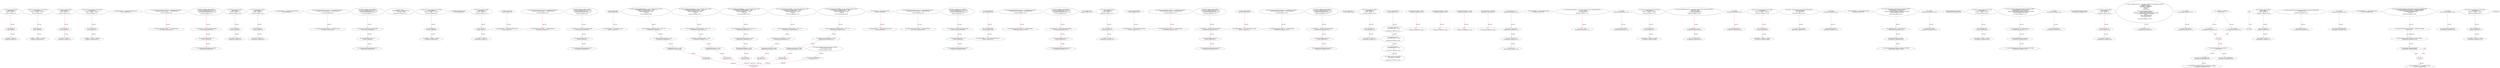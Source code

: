 digraph  {
13 [label="2_ function bug_intou39() public{\n    uint8 vundflw =0;\n    vundflw = vundflw -10;    \n}\n13-function_definition-3-6", method="bug_intou39()", type_label=function_definition];
17 [label="3_ uint8 vundflw =0;\n17-new_variable-4-4", method="bug_intou39()", type_label=new_variable];
23 [label="4_ vundflw = vundflw -10;\n23-expression_statement-5-5", method="bug_intou39()", type_label=expression_statement];
35 [label="7_ function bug_intou36(uint8 p_intou36) public{\n    uint8 vundflw1=0;\n    vundflw1 = vundflw1 + p_intou36;    \n}\n35-function_definition-8-11", method="bug_intou36(uint8 p_intou36)", type_label=function_definition];
43 [label="8_ uint8 vundflw1=0;\n43-new_variable-9-9", method="bug_intou36(uint8 p_intou36)", type_label=new_variable];
49 [label="9_ vundflw1 = vundflw1 + p_intou36;\n49-expression_statement-10-10", method="bug_intou36(uint8 p_intou36)", type_label=expression_statement];
61 [label="12_ function bug_intou35() public{\n    uint8 vundflw =0;\n    vundflw = vundflw -10;    \n}\n61-function_definition-13-16", method="bug_intou35()", type_label=function_definition];
65 [label="13_ uint8 vundflw =0;\n65-new_variable-14-14", method="bug_intou35()", type_label=new_variable];
71 [label="14_ vundflw = vundflw -10;\n71-expression_statement-15-15", method="bug_intou35()", type_label=expression_statement];
79 [label="17_ function bug_intou40(uint8 p_intou40) public{\n    uint8 vundflw1=0;\n    vundflw1 = vundflw1 + p_intou40;    \n}\n79-function_definition-18-21", method="bug_intou40(uint8 p_intou40)", type_label=function_definition];
87 [label="18_ uint8 vundflw1=0;\n87-new_variable-19-19", method="bug_intou40(uint8 p_intou40)", type_label=new_variable];
93 [label="19_ vundflw1 = vundflw1 + p_intou40;\n93-expression_statement-20-20", method="bug_intou40(uint8 p_intou40)", type_label=expression_statement];
105 [label="22_ mapping(address => uint) public lockTime_intou33;\n105-new_variable-23-23", method="", type_label=new_variable];
112 [label="23_ function increaseLockTime_intou33(uint _secondsToIncrease) public {\n        lockTime_intou33[msg.sender] += _secondsToIncrease;   \n    }\n112-function_definition-24-26", method="increaseLockTime_intou33(uint _secondsToIncrease)", type_label=function_definition];
120 [label="24_ lockTime_intou33[msg.sender] += _secondsToIncrease;\n120-expression_statement-25-25", method="increaseLockTime_intou33(uint _secondsToIncrease)", type_label=expression_statement];
128 [label="26_ function withdraw_intou33() public {\n        require(now > lockTime_intou33[msg.sender]);    \n        uint transferValue_intou33 = 10;           \n        msg.sender.transfer(transferValue_intou33);\n    }\n128-function_definition-27-31", method="withdraw_intou33()", type_label=function_definition];
132 [label="27_ require(now > lockTime_intou33[msg.sender]);\n132-expression_statement-28-28", method="withdraw_intou33()", type_label=expression_statement];
143 [label="28_ uint transferValue_intou33 = 10;\n143-new_variable-29-29", method="withdraw_intou33()", type_label=new_variable];
149 [label="29_ msg.sender.transfer(transferValue_intou33);\n149-expression_statement-30-30", method="withdraw_intou33()", type_label=expression_statement];
164 [label="32_ function bug_intou27() public{\n    uint8 vundflw =0;\n    vundflw = vundflw -10;    \n}\n164-function_definition-33-36", method="bug_intou27()", type_label=function_definition];
168 [label="33_ uint8 vundflw =0;\n168-new_variable-34-34", method="bug_intou27()", type_label=new_variable];
174 [label="34_ vundflw = vundflw -10;\n174-expression_statement-35-35", method="bug_intou27()", type_label=expression_statement];
190 [label="37_ function bug_intou31() public{\n    uint8 vundflw =0;\n    vundflw = vundflw -10;    \n}\n190-function_definition-38-41", method="bug_intou31()", type_label=function_definition];
194 [label="38_ uint8 vundflw =0;\n194-new_variable-39-39", method="bug_intou31()", type_label=new_variable];
200 [label="39_ vundflw = vundflw -10;\n200-expression_statement-40-40", method="bug_intou31()", type_label=expression_statement];
216 [label="42_ mapping(address => uint) public lockTime_intou13;\n216-new_variable-43-43", method="", type_label=new_variable];
223 [label="43_ function increaseLockTime_intou13(uint _secondsToIncrease) public {\n        lockTime_intou13[msg.sender] += _secondsToIncrease;   \n    }\n223-function_definition-44-46", method="increaseLockTime_intou13(uint _secondsToIncrease)", type_label=function_definition];
231 [label="44_ lockTime_intou13[msg.sender] += _secondsToIncrease;\n231-expression_statement-45-45", method="increaseLockTime_intou13(uint _secondsToIncrease)", type_label=expression_statement];
239 [label="46_ function withdraw_intou13() public {\n        require(now > lockTime_intou13[msg.sender]);    \n        uint transferValue_intou13 = 10;           \n        msg.sender.transfer(transferValue_intou13);\n    }\n239-function_definition-47-51", method="withdraw_intou13()", type_label=function_definition];
243 [label="47_ require(now > lockTime_intou13[msg.sender]);\n243-expression_statement-48-48", method="withdraw_intou13()", type_label=expression_statement];
254 [label="48_ uint transferValue_intou13 = 10;\n254-new_variable-49-49", method="withdraw_intou13()", type_label=new_variable];
260 [label="49_ msg.sender.transfer(transferValue_intou13);\n260-expression_statement-50-50", method="withdraw_intou13()", type_label=expression_statement];
288 [label="60_ struct Guess {\n        mapping (address => PaidStatus) players;\n        uint guesses_number;\n    }\n288-expression_statement-61-64", method="Guess()", type_label=expression_statement];
301 [label="64_ function bug_intou12(uint8 p_intou12) public{\n    uint8 vundflw1=0;\n    vundflw1 = vundflw1 + p_intou12;    \n}\n301-function_definition-65-68", method="bug_intou12(uint8 p_intou12)", type_label=function_definition];
309 [label="65_ uint8 vundflw1=0;\n309-new_variable-66-66", method="bug_intou12(uint8 p_intou12)", type_label=new_variable];
315 [label="66_ vundflw1 = vundflw1 + p_intou12;\n315-expression_statement-67-67", method="bug_intou12(uint8 p_intou12)", type_label=expression_statement];
321 [label="68_ address payable public owner;\n321-new_variable-69-69", method="", type_label=new_variable];
326 [label="69_ function bug_intou11() public{\n    uint8 vundflw =0;\n    vundflw = vundflw -10;    \n}\n326-function_definition-70-73", method="bug_intou11()", type_label=function_definition];
330 [label="70_ uint8 vundflw =0;\n330-new_variable-71-71", method="bug_intou11()", type_label=new_variable];
336 [label="71_ vundflw = vundflw -10;\n336-expression_statement-72-72", method="bug_intou11()", type_label=expression_statement];
342 [label="73_ address public oracle;\n342-new_variable-74-74", method="", type_label=new_variable];
347 [label="74_ mapping(address => uint) public lockTime_intou1;\n347-new_variable-75-75", method="", type_label=new_variable];
354 [label="75_ function increaseLockTime_intou1(uint _secondsToIncrease) public {\n        lockTime_intou1[msg.sender] += _secondsToIncrease;   \n    }\n354-function_definition-76-78", method="increaseLockTime_intou1(uint _secondsToIncrease)", type_label=function_definition];
362 [label="76_ lockTime_intou1[msg.sender] += _secondsToIncrease;\n362-expression_statement-77-77", method="increaseLockTime_intou1(uint _secondsToIncrease)", type_label=expression_statement];
370 [label="78_ function withdraw_ovrflow1() public {\n        require(now > lockTime_intou1[msg.sender]);    \n        uint transferValue_intou1 = 10;           \n        msg.sender.transfer(transferValue_intou1);\n    }\n370-function_definition-79-83", method="withdraw_ovrflow1()", type_label=function_definition];
374 [label="79_ require(now > lockTime_intou1[msg.sender]);\n374-expression_statement-80-80", method="withdraw_ovrflow1()", type_label=expression_statement];
385 [label="80_ uint transferValue_intou1 = 10;\n385-new_variable-81-81", method="withdraw_ovrflow1()", type_label=new_variable];
391 [label="81_ msg.sender.transfer(transferValue_intou1);\n391-expression_statement-82-82", method="withdraw_ovrflow1()", type_label=expression_statement];
400 [label="83_ State public state;\n400-new_variable-84-84", method="", type_label=new_variable];
406 [label="84_ mapping(address => uint) balances_intou2;\n406-new_variable-85-85", method="", type_label=new_variable];
412 [label="85_ function transfer_undrflow2(address _to, uint _value) public returns (bool) {\n    require(balances_intou2[msg.sender] - _value >= 0);   \n    balances_intou2[msg.sender] -= _value;   \n    balances_intou2[_to] += _value;   \n    return true;\n  }\n412-function_definition-86-91", method="transfer_undrflow2(address _to,uint _value)", type_label=function_definition];
428 [label="86_ require(balances_intou2[msg.sender] - _value >= 0);\n428-expression_statement-87-87", method="transfer_undrflow2(address _to,uint _value)", type_label=expression_statement];
441 [label="87_ balances_intou2[msg.sender] -= _value;\n441-expression_statement-88-88", method="transfer_undrflow2(address _to,uint _value)", type_label=expression_statement];
449 [label="88_ balances_intou2[_to] += _value;\n449-expression_statement-89-89", method="transfer_undrflow2(address _to,uint _value)", type_label=expression_statement];
455 [label="89_ return true;\n455-return-90-90", method="transfer_undrflow2(address _to,uint _value)", type_label=return];
458 [label="91_ mapping (uint => Guess) public guesses;\n458-new_variable-92-92", method="", type_label=new_variable];
466 [label="92_ mapping(address => uint) public lockTime_intou17;\n466-new_variable-93-93", method="", type_label=new_variable];
473 [label="93_ function increaseLockTime_intou17(uint _secondsToIncrease) public {\n        lockTime_intou17[msg.sender] += _secondsToIncrease;   \n    }\n473-function_definition-94-96", method="increaseLockTime_intou17(uint _secondsToIncrease)", type_label=function_definition];
481 [label="94_ lockTime_intou17[msg.sender] += _secondsToIncrease;\n481-expression_statement-95-95", method="increaseLockTime_intou17(uint _secondsToIncrease)", type_label=expression_statement];
489 [label="96_ function withdraw_intou17() public {\n        require(now > lockTime_intou17[msg.sender]);    \n        uint transferValue_intou17 = 10;           \n        msg.sender.transfer(transferValue_intou17);\n    }\n489-function_definition-97-101", method="withdraw_intou17()", type_label=function_definition];
493 [label="97_ require(now > lockTime_intou17[msg.sender]);\n493-expression_statement-98-98", method="withdraw_intou17()", type_label=expression_statement];
504 [label="98_ uint transferValue_intou17 = 10;\n504-new_variable-99-99", method="withdraw_intou17()", type_label=new_variable];
510 [label="99_ msg.sender.transfer(transferValue_intou17);\n510-expression_statement-100-100", method="withdraw_intou17()", type_label=expression_statement];
519 [label="101_ uint256 public bet;\n519-new_variable-102-102", method="", type_label=new_variable];
524 [label="102_ uint256 splitJackpot;\n524-new_variable-103-103", method="", type_label=new_variable];
528 [label="103_ mapping(address => uint) public lockTime_intou37;\n528-new_variable-104-104", method="", type_label=new_variable];
535 [label="104_ function increaseLockTime_intou37(uint _secondsToIncrease) public {\n        lockTime_intou37[msg.sender] += _secondsToIncrease;   \n    }\n535-function_definition-105-107", method="increaseLockTime_intou37(uint _secondsToIncrease)", type_label=function_definition];
543 [label="105_ lockTime_intou37[msg.sender] += _secondsToIncrease;\n543-expression_statement-106-106", method="increaseLockTime_intou37(uint _secondsToIncrease)", type_label=expression_statement];
551 [label="107_ function withdraw_intou37() public {\n        require(now > lockTime_intou37[msg.sender]);    \n        uint transferValue_intou37 = 10;           \n        msg.sender.transfer(transferValue_intou37);\n    }\n551-function_definition-108-112", method="withdraw_intou37()", type_label=function_definition];
555 [label="108_ require(now > lockTime_intou37[msg.sender]);\n555-expression_statement-109-109", method="withdraw_intou37()", type_label=expression_statement];
566 [label="109_ uint transferValue_intou37 = 10;\n566-new_variable-110-110", method="withdraw_intou37()", type_label=new_variable];
572 [label="110_ msg.sender.transfer(transferValue_intou37);\n572-expression_statement-111-111", method="withdraw_intou37()", type_label=expression_statement];
581 [label="112_ uint public result;\n581-new_variable-113-113", method="", type_label=new_variable];
586 [label="113_ function bug_intou3() public{\n    uint8 vundflw =0;\n    vundflw = vundflw -10;    \n}\n586-function_definition-114-117", method="bug_intou3()", type_label=function_definition];
590 [label="114_ uint8 vundflw =0;\n590-new_variable-115-115", method="bug_intou3()", type_label=new_variable];
596 [label="115_ vundflw = vundflw -10;\n596-expression_statement-116-116", method="bug_intou3()", type_label=expression_statement];
602 [label="117_ uint256 public initialPrice;\n602-new_variable-118-118", method="", type_label=new_variable];
607 [label="118_ mapping(address => uint) public lockTime_intou9;\n607-new_variable-119-119", method="", type_label=new_variable];
614 [label="119_ function increaseLockTime_intou9(uint _secondsToIncrease) public {\n        lockTime_intou9[msg.sender] += _secondsToIncrease;   \n    }\n614-function_definition-120-122", method="increaseLockTime_intou9(uint _secondsToIncrease)", type_label=function_definition];
622 [label="120_ lockTime_intou9[msg.sender] += _secondsToIncrease;\n622-expression_statement-121-121", method="increaseLockTime_intou9(uint _secondsToIncrease)", type_label=expression_statement];
630 [label="122_ function withdraw_intou9() public {\n        require(now > lockTime_intou9[msg.sender]);    \n        uint transferValue_intou9 = 10;           \n        msg.sender.transfer(transferValue_intou9);\n    }\n630-function_definition-123-127", method="withdraw_intou9()", type_label=function_definition];
634 [label="123_ require(now > lockTime_intou9[msg.sender]);\n634-expression_statement-124-124", method="withdraw_intou9()", type_label=expression_statement];
645 [label="124_ uint transferValue_intou9 = 10;\n645-new_variable-125-125", method="withdraw_intou9()", type_label=new_variable];
651 [label="125_ msg.sender.transfer(transferValue_intou9);\n651-expression_statement-126-126", method="withdraw_intou9()", type_label=expression_statement];
660 [label="127_ uint256 public finalPrice;\n660-new_variable-128-128", method="", type_label=new_variable];
665 [label="128_ mapping(address => uint) public lockTime_intou25;\n665-new_variable-129-129", method="", type_label=new_variable];
672 [label="129_ function increaseLockTime_intou25(uint _secondsToIncrease) public {\n        lockTime_intou25[msg.sender] += _secondsToIncrease;   \n    }\n672-function_definition-130-132", method="increaseLockTime_intou25(uint _secondsToIncrease)", type_label=function_definition];
680 [label="130_ lockTime_intou25[msg.sender] += _secondsToIncrease;\n680-expression_statement-131-131", method="increaseLockTime_intou25(uint _secondsToIncrease)", type_label=expression_statement];
688 [label="132_ function withdraw_intou25() public {\n        require(now > lockTime_intou25[msg.sender]);    \n        uint transferValue_intou25 = 10;           \n        msg.sender.transfer(transferValue_intou25);\n    }\n688-function_definition-133-137", method="withdraw_intou25()", type_label=function_definition];
692 [label="133_ require(now > lockTime_intou25[msg.sender]);\n692-expression_statement-134-134", method="withdraw_intou25()", type_label=expression_statement];
703 [label="134_ uint transferValue_intou25 = 10;\n703-new_variable-135-135", method="withdraw_intou25()", type_label=new_variable];
709 [label="135_ msg.sender.transfer(transferValue_intou25);\n709-expression_statement-136-136", method="withdraw_intou25()", type_label=expression_statement];
718 [label="137_ uint constant UP = 1;\n718-new_variable-138-138", method="", type_label=new_variable];
723 [label="138_ function bug_intou19() public{\n    uint8 vundflw =0;\n    vundflw = vundflw -10;    \n}\n723-function_definition-139-142", method="bug_intou19()", type_label=function_definition];
727 [label="139_ uint8 vundflw =0;\n727-new_variable-140-140", method="bug_intou19()", type_label=new_variable];
733 [label="140_ vundflw = vundflw -10;\n733-expression_statement-141-141", method="bug_intou19()", type_label=expression_statement];
739 [label="142_ uint constant DOWN = 0;\n739-new_variable-143-143", method="", type_label=new_variable];
744 [label="143_ modifier byPlayer(){\n        require(msg.sender != oracle);\n        _;\n    }\n744-expression_statement-144-147", method="", type_label=expression_statement];
747 [label="144_ require(msg.sender != oracle);\n747-expression_statement-145-145", method="", type_label=expression_statement];
756 [label="145_ _;\n756-expression_statement-146-146", method="", type_label=expression_statement];
758 [label="147_ modifier byOwner(){\n        require(msg.sender == owner);\n        _;\n    }\n758-expression_statement-148-151", method="", type_label=expression_statement];
761 [label="148_ require(msg.sender == owner);\n761-expression_statement-149-149", method="", type_label=expression_statement];
770 [label="149_ _;\n770-expression_statement-150-150", method="", type_label=expression_statement];
772 [label="151_ modifier byOracle(){\n        require(msg.sender == oracle);\n        _;\n    }\n772-expression_statement-152-155", method="", type_label=expression_statement];
775 [label="152_ require(msg.sender == oracle);\n775-expression_statement-153-153", method="", type_label=expression_statement];
784 [label="153_ _;\n784-expression_statement-154-154", method="", type_label=expression_statement];
786 [label="155_ modifier inState(State expected) {\n        require(state == expected);\n        _;\n    }\n786-expression_statement-156-159", method="", type_label=expression_statement];
794 [label="156_ require(state == expected);\n794-expression_statement-157-157", method="", type_label=expression_statement];
801 [label="157_ _;\n801-expression_statement-158-158", method="", type_label=expression_statement];
809 [label="160_ require(_bet > 0);\n809-expression_statement-161-161", method="", type_label=expression_statement];
816 [label="161_ owner = msg.sender;\n816-expression_statement-162-162", method="", type_label=expression_statement];
822 [label="162_ state = State.SETUP;\n822-expression_statement-163-163", method="", type_label=expression_statement];
828 [label="163_ bet = _bet;\n828-expression_statement-164-164", method="", type_label=expression_statement];
836 [label="166_ mapping(address => uint) balances_intou26;\n836-new_variable-167-167", method="", type_label=new_variable];
842 [label="167_ function transfer_intou26(address _to, uint _value) public returns (bool) {\n    require(balances_intou26[msg.sender] - _value >= 0);   \n    balances_intou26[msg.sender] -= _value;   \n    balances_intou26[_to] += _value;   \n    return true;\n  }\n842-function_definition-168-173", method="transfer_intou26(address _to,uint _value)", type_label=function_definition];
858 [label="168_ require(balances_intou26[msg.sender] - _value >= 0);\n858-expression_statement-169-169", method="transfer_intou26(address _to,uint _value)", type_label=expression_statement];
871 [label="169_ balances_intou26[msg.sender] -= _value;\n871-expression_statement-170-170", method="transfer_intou26(address _to,uint _value)", type_label=expression_statement];
879 [label="170_ balances_intou26[_to] += _value;\n879-expression_statement-171-171", method="transfer_intou26(address _to,uint _value)", type_label=expression_statement];
885 [label="171_ return true;\n885-return-172-172", method="transfer_intou26(address _to,uint _value)", type_label=return];
888 [label="173_ function setOracle(address _oracle) public payable byOwner inState(State.SETUP) {\n        oracle = _oracle;\n        emit OracleSet(oracle);\n    }\n888-function_definition-174-177", method="setOracle(address _oracle)", type_label=function_definition];
896 [label="173_ byOwner\n896-expression_statement-174-174", method="setOracle(address _oracle)", type_label=expression_statement];
898 [label="173_ inState(State.SETUP)\n898-expression_statement-174-174", method="setOracle(address _oracle)", type_label=expression_statement];
905 [label="174_ oracle = _oracle;\n905-expression_statement-175-175", method="setOracle(address _oracle)", type_label=expression_statement];
913 [label="177_ function bug_intou20(uint8 p_intou20) public{\n    uint8 vundflw1=0;\n    vundflw1 = vundflw1 + p_intou20;    \n}\n913-function_definition-178-181", method="bug_intou20(uint8 p_intou20)", type_label=function_definition];
921 [label="178_ uint8 vundflw1=0;\n921-new_variable-179-179", method="bug_intou20(uint8 p_intou20)", type_label=new_variable];
927 [label="179_ vundflw1 = vundflw1 + p_intou20;\n927-expression_statement-180-180", method="bug_intou20(uint8 p_intou20)", type_label=expression_statement];
933 [label="181_ function setInitialPrice(uint256 _value) public payable byOracle inState(State.SETUP) {\n        initialPrice = _value;\n        state = State.OPEN;\n        emit GameOpened(initialPrice);\n    }\n933-function_definition-182-186", method="setInitialPrice(uint256 _value)", type_label=function_definition];
941 [label="181_ byOracle\n941-expression_statement-182-182", method="setInitialPrice(uint256 _value)", type_label=expression_statement];
943 [label="181_ inState(State.SETUP)\n943-expression_statement-182-182", method="setInitialPrice(uint256 _value)", type_label=expression_statement];
950 [label="182_ initialPrice = _value;\n950-expression_statement-183-183", method="setInitialPrice(uint256 _value)", type_label=expression_statement];
954 [label="183_ state = State.OPEN;\n954-expression_statement-184-184", method="setInitialPrice(uint256 _value)", type_label=expression_statement];
964 [label="186_ function bug_intou32(uint8 p_intou32) public{\n    uint8 vundflw1=0;\n    vundflw1 = vundflw1 + p_intou32;    \n}\n964-function_definition-187-190", method="bug_intou32(uint8 p_intou32)", type_label=function_definition];
972 [label="187_ uint8 vundflw1=0;\n972-new_variable-188-188", method="bug_intou32(uint8 p_intou32)", type_label=new_variable];
978 [label="188_ vundflw1 = vundflw1 + p_intou32;\n978-expression_statement-189-189", method="bug_intou32(uint8 p_intou32)", type_label=expression_statement];
984 [label="190_ function closeGame() public byOwner inState(State.OPEN){\n        state = State.CLOSED;\n        emit GameClosed();\n    }\n984-function_definition-191-194", method="closeGame()", type_label=function_definition];
987 [label="190_ byOwner\n987-expression_statement-191-191", method="closeGame()", type_label=expression_statement];
989 [label="190_ inState(State.OPEN)\n989-expression_statement-191-191", method="closeGame()", type_label=expression_statement];
996 [label="191_ state = State.CLOSED;\n996-expression_statement-192-192", method="closeGame()", type_label=expression_statement];
1004 [label="194_ mapping(address => uint) balances_intou38;\n1004-new_variable-195-195", method="", type_label=new_variable];
1010 [label="195_ function transfer_intou38(address _to, uint _value) public returns (bool) {\n    require(balances_intou38[msg.sender] - _value >= 0);   \n    balances_intou38[msg.sender] -= _value;   \n    balances_intou38[_to] += _value;   \n    return true;\n  }\n1010-function_definition-196-201", method="transfer_intou38(address _to,uint _value)", type_label=function_definition];
1026 [label="196_ require(balances_intou38[msg.sender] - _value >= 0);\n1026-expression_statement-197-197", method="transfer_intou38(address _to,uint _value)", type_label=expression_statement];
1039 [label="197_ balances_intou38[msg.sender] -= _value;\n1039-expression_statement-198-198", method="transfer_intou38(address _to,uint _value)", type_label=expression_statement];
1047 [label="198_ balances_intou38[_to] += _value;\n1047-expression_statement-199-199", method="transfer_intou38(address _to,uint _value)", type_label=expression_statement];
1053 [label="199_ return true;\n1053-return-200-200", method="transfer_intou38(address _to,uint _value)", type_label=return];
1056 [label="201_ function betUp() public payable byPlayer inState(State.OPEN){\n        require(msg.value == (bet*0.001 ether));\n        guesses[UP].guesses_number++;\n        guesses[UP].players[msg.sender] = PaidStatus.NOT_PAID;\n        emit PlayerBet(msg.sender, UP);\n    }\n1056-function_definition-202-207", method="betUp()", type_label=function_definition];
1060 [label="201_ byPlayer\n1060-expression_statement-202-202", method="betUp()", type_label=expression_statement];
1062 [label="201_ inState(State.OPEN)\n1062-expression_statement-202-202", method="betUp()", type_label=expression_statement];
1069 [label="202_ require(msg.value == (bet*0.001 ether));\n1069-expression_statement-203-203", method="betUp()", type_label=expression_statement];
1082 [label="203_ guesses[UP].guesses_number++;\n1082-expression_statement-204-204", method="betUp()", type_label=expression_statement];
1083 [label="203_ guesses[UP].guesses_number++\n1083-expression_statement-204-204", method="betUp()", type_label=expression_statement];
1089 [label="204_ guesses[UP].players[msg.sender] = PaidStatus.NOT_PAID;\n1089-expression_statement-205-205", method="betUp()", type_label=expression_statement];
1111 [label="207_ function bug_intou4(uint8 p_intou4) public{\n    uint8 vundflw1=0;\n    vundflw1 = vundflw1 + p_intou4;    \n}\n1111-function_definition-208-211", method="bug_intou4(uint8 p_intou4)", type_label=function_definition];
1119 [label="208_ uint8 vundflw1=0;\n1119-new_variable-209-209", method="bug_intou4(uint8 p_intou4)", type_label=new_variable];
1125 [label="209_ vundflw1 = vundflw1 + p_intou4;\n1125-expression_statement-210-210", method="bug_intou4(uint8 p_intou4)", type_label=expression_statement];
1131 [label="211_ function betDown() public payable byPlayer inState(State.OPEN){\n        require(msg.value == (bet*0.001 ether));\n        guesses[DOWN].guesses_number++;\n        guesses[DOWN].players[msg.sender] = PaidStatus.NOT_PAID;\n        emit PlayerBet(msg.sender, DOWN);\n    }\n1131-function_definition-212-217", method="betDown()", type_label=function_definition];
1135 [label="211_ byPlayer\n1135-expression_statement-212-212", method="betDown()", type_label=expression_statement];
1137 [label="211_ inState(State.OPEN)\n1137-expression_statement-212-212", method="betDown()", type_label=expression_statement];
1144 [label="212_ require(msg.value == (bet*0.001 ether));\n1144-expression_statement-213-213", method="betDown()", type_label=expression_statement];
1157 [label="213_ guesses[DOWN].guesses_number++;\n1157-expression_statement-214-214", method="betDown()", type_label=expression_statement];
1158 [label="213_ guesses[DOWN].guesses_number++\n1158-expression_statement-214-214", method="betDown()", type_label=expression_statement];
1164 [label="214_ guesses[DOWN].players[msg.sender] = PaidStatus.NOT_PAID;\n1164-expression_statement-215-215", method="betDown()", type_label=expression_statement];
1186 [label="217_ function bug_intou7() public{\n    uint8 vundflw =0;\n    vundflw = vundflw -10;    \n}\n1186-function_definition-218-221", method="bug_intou7()", type_label=function_definition];
1190 [label="218_ uint8 vundflw =0;\n1190-new_variable-219-219", method="bug_intou7()", type_label=new_variable];
1196 [label="219_ vundflw = vundflw -10;\n1196-expression_statement-220-220", method="bug_intou7()", type_label=expression_statement];
1202 [label="221_ function setFinalPrice(uint256 _value) public payable byOracle inState(State.CLOSED) {\n        finalPrice = _value;\n        emit FinalPriceSet(finalPrice);\n        if(finalPrice > initialPrice){\n            result = UP;\n        }else{\n            result = DOWN;\n        }\n        if(guesses[result].guesses_number > 0){\n            state = State.PLAYERS_WIN;\n            splitJackpot = getBalance()/guesses[result].guesses_number;\n            emit PlayersWin(result, splitJackpot);\n        }else{\n            state = State.OWNER_WIN;\n            emit OwnerWins(owner);\n        }\n    }\n1202-function_definition-222-238", method="setFinalPrice(uint256 _value)", type_label=function_definition];
1210 [label="221_ byOracle\n1210-expression_statement-222-222", method="setFinalPrice(uint256 _value)", type_label=expression_statement];
1212 [label="221_ inState(State.CLOSED)\n1212-expression_statement-222-222", method="setFinalPrice(uint256 _value)", type_label=expression_statement];
1219 [label="222_ finalPrice = _value;\n1219-expression_statement-223-223", method="setFinalPrice(uint256 _value)", type_label=expression_statement];
1227 [label="224_ if_finalPrice > initialPrice\n1227-if-225-229", method="setFinalPrice(uint256 _value)", type_label=if];
2730 [label="224_ end_if", method="setFinalPrice(uint256 _value)", type_label=end_if];
1232 [label="225_ result = UP;\n1232-expression_statement-226-226", method="setFinalPrice(uint256 _value)", type_label=expression_statement];
1237 [label="227_ result = DOWN;\n1237-expression_statement-228-228", method="setFinalPrice(uint256 _value)", type_label=expression_statement];
1241 [label="229_ if_guesses[result].guesses_number > 0\n1241-if-230-237", method="setFinalPrice(uint256 _value)", type_label=if];
2744 [label="229_ end_if", method="setFinalPrice(uint256 _value)", type_label=end_if];
1250 [label="230_ state = State.PLAYERS_WIN;\n1250-expression_statement-231-231", method="setFinalPrice(uint256 _value)", type_label=expression_statement];
1256 [label="231_ splitJackpot = getBalance()/guesses[result].guesses_number;\n1256-expression_statement-232-232", method="setFinalPrice(uint256 _value)", type_label=expression_statement];
1274 [label="234_ state = State.OWNER_WIN;\n1274-expression_statement-235-235", method="setFinalPrice(uint256 _value)", type_label=expression_statement];
1284 [label="238_ function bug_intou23() public{\n    uint8 vundflw =0;\n    vundflw = vundflw -10;    \n}\n1284-function_definition-239-242", method="bug_intou23()", type_label=function_definition];
1288 [label="239_ uint8 vundflw =0;\n1288-new_variable-240-240", method="bug_intou23()", type_label=new_variable];
1294 [label="240_ vundflw = vundflw -10;\n1294-expression_statement-241-241", method="bug_intou23()", type_label=expression_statement];
1300 [label="242_ function collectOwnerWinnings() public byOwner inState(State.OWNER_WIN){\n        selfdestruct(owner);\n    }\n1300-function_definition-243-245", method="collectOwnerWinnings()", type_label=function_definition];
1303 [label="242_ byOwner\n1303-expression_statement-243-243", method="collectOwnerWinnings()", type_label=expression_statement];
1305 [label="242_ inState(State.OWNER_WIN)\n1305-expression_statement-243-243", method="collectOwnerWinnings()", type_label=expression_statement];
1312 [label="243_ selfdestruct(owner);\n1312-expression_statement-244-244", method="collectOwnerWinnings()", type_label=expression_statement];
1317 [label="245_ mapping(address => uint) balances_intou14;\n1317-new_variable-246-246", method="", type_label=new_variable];
1323 [label="246_ function transfer_intou14(address _to, uint _value) public returns (bool) {\n    require(balances_intou14[msg.sender] - _value >= 0);   \n    balances_intou14[msg.sender] -= _value;   \n    balances_intou14[_to] += _value;   \n    return true;\n  }\n1323-function_definition-247-252", method="transfer_intou14(address _to,uint _value)", type_label=function_definition];
1339 [label="247_ require(balances_intou14[msg.sender] - _value >= 0);\n1339-expression_statement-248-248", method="transfer_intou14(address _to,uint _value)", type_label=expression_statement];
1352 [label="248_ balances_intou14[msg.sender] -= _value;\n1352-expression_statement-249-249", method="transfer_intou14(address _to,uint _value)", type_label=expression_statement];
1360 [label="249_ balances_intou14[_to] += _value;\n1360-expression_statement-250-250", method="transfer_intou14(address _to,uint _value)", type_label=expression_statement];
1366 [label="250_ return true;\n1366-return-251-251", method="transfer_intou14(address _to,uint _value)", type_label=return];
1369 [label="252_ function collectPlayerWinnings() public byPlayer inState(State.PLAYERS_WIN){\n        if(guesses[result].players[msg.sender] == PaidStatus.NOT_PAID){\n            guesses[result].players[msg.sender] = PaidStatus.PAID;\n            msg.sender.transfer(splitJackpot);\n        } else revert();\n    }\n1369-function_definition-253-258", method="collectPlayerWinnings()", type_label=function_definition];
1372 [label="252_ byPlayer\n1372-expression_statement-253-253", method="collectPlayerWinnings()", type_label=expression_statement];
1374 [label="252_ inState(State.PLAYERS_WIN)\n1374-expression_statement-253-253", method="collectPlayerWinnings()", type_label=expression_statement];
1381 [label="253_ if_guesses[result].players[msg.sender] == PaidStatus.NOT_PAID\n1381-if-254-257", method="collectPlayerWinnings()", type_label=if];
2884 [label="253_ end_if", method="collectPlayerWinnings()", type_label=end_if];
1396 [label="254_ guesses[result].players[msg.sender] = PaidStatus.PAID;\n1396-expression_statement-255-255", method="collectPlayerWinnings()", type_label=expression_statement];
1410 [label="255_ msg.sender.transfer(splitJackpot);\n1410-expression_statement-256-256", method="collectPlayerWinnings()", type_label=expression_statement];
1421 [label="258_ mapping(address => uint) balances_intou30;\n1421-new_variable-259-259", method="", type_label=new_variable];
1427 [label="259_ function transfer_intou30(address _to, uint _value) public returns (bool) {\n    require(balances_intou30[msg.sender] - _value >= 0);   \n    balances_intou30[msg.sender] -= _value;   \n    balances_intou30[_to] += _value;   \n    return true;\n  }\n1427-function_definition-260-265", method="transfer_intou30(address _to,uint _value)", type_label=function_definition];
1443 [label="260_ require(balances_intou30[msg.sender] - _value >= 0);\n1443-expression_statement-261-261", method="transfer_intou30(address _to,uint _value)", type_label=expression_statement];
1456 [label="261_ balances_intou30[msg.sender] -= _value;\n1456-expression_statement-262-262", method="transfer_intou30(address _to,uint _value)", type_label=expression_statement];
1464 [label="262_ balances_intou30[_to] += _value;\n1464-expression_statement-263-263", method="transfer_intou30(address _to,uint _value)", type_label=expression_statement];
1470 [label="263_ return true;\n1470-return-264-264", method="transfer_intou30(address _to,uint _value)", type_label=return];
1473 [label="265_ function getBalance() private view returns (uint256){\n        return address(this).balance;\n    }\n1473-function_definition-266-268", method="getBalance()", type_label=function_definition];
1482 [label="266_ return address(this).balance;\n1482-return-267-267", method="getBalance()", type_label=return];
1488 [label="268_ function bug_intou8(uint8 p_intou8) public{\n    uint8 vundflw1=0;\n    vundflw1 = vundflw1 + p_intou8;    \n}\n1488-function_definition-269-272", method="bug_intou8(uint8 p_intou8)", type_label=function_definition];
1496 [label="269_ uint8 vundflw1=0;\n1496-new_variable-270-270", method="bug_intou8(uint8 p_intou8)", type_label=new_variable];
1502 [label="270_ vundflw1 = vundflw1 + p_intou8;\n1502-expression_statement-271-271", method="bug_intou8(uint8 p_intou8)", type_label=expression_statement];
1 [label="0_ start_node", method="", type_label=start];
2 [label="0_ exit_node", method="", type_label=exit];
1280;
1420;
13 -> 17  [color=red, controlflow_type=next_line, edge_type=CFG_edge, key=0, label=next_line];
17 -> 23  [color=red, controlflow_type=next_line, edge_type=CFG_edge, key=0, label=next_line];
35 -> 43  [color=red, controlflow_type=next_line, edge_type=CFG_edge, key=0, label=next_line];
43 -> 49  [color=red, controlflow_type=next_line, edge_type=CFG_edge, key=0, label=next_line];
61 -> 65  [color=red, controlflow_type=next_line, edge_type=CFG_edge, key=0, label=next_line];
65 -> 71  [color=red, controlflow_type=next_line, edge_type=CFG_edge, key=0, label=next_line];
79 -> 87  [color=red, controlflow_type=next_line, edge_type=CFG_edge, key=0, label=next_line];
87 -> 93  [color=red, controlflow_type=next_line, edge_type=CFG_edge, key=0, label=next_line];
112 -> 120  [color=red, controlflow_type=next_line, edge_type=CFG_edge, key=0, label=next_line];
128 -> 132  [color=red, controlflow_type=next_line, edge_type=CFG_edge, key=0, label=next_line];
132 -> 143  [color=red, controlflow_type=next_line, edge_type=CFG_edge, key=0, label=next_line];
143 -> 149  [color=red, controlflow_type=next_line, edge_type=CFG_edge, key=0, label=next_line];
164 -> 168  [color=red, controlflow_type=next_line, edge_type=CFG_edge, key=0, label=next_line];
168 -> 174  [color=red, controlflow_type=next_line, edge_type=CFG_edge, key=0, label=next_line];
190 -> 194  [color=red, controlflow_type=next_line, edge_type=CFG_edge, key=0, label=next_line];
194 -> 200  [color=red, controlflow_type=next_line, edge_type=CFG_edge, key=0, label=next_line];
223 -> 231  [color=red, controlflow_type=next_line, edge_type=CFG_edge, key=0, label=next_line];
239 -> 243  [color=red, controlflow_type=next_line, edge_type=CFG_edge, key=0, label=next_line];
243 -> 254  [color=red, controlflow_type=next_line, edge_type=CFG_edge, key=0, label=next_line];
254 -> 260  [color=red, controlflow_type=next_line, edge_type=CFG_edge, key=0, label=next_line];
301 -> 309  [color=red, controlflow_type=next_line, edge_type=CFG_edge, key=0, label=next_line];
309 -> 315  [color=red, controlflow_type=next_line, edge_type=CFG_edge, key=0, label=next_line];
326 -> 330  [color=red, controlflow_type=next_line, edge_type=CFG_edge, key=0, label=next_line];
330 -> 336  [color=red, controlflow_type=next_line, edge_type=CFG_edge, key=0, label=next_line];
342 -> 347  [color=red, controlflow_type=next_line, edge_type=CFG_edge, key=0, label=next_line];
354 -> 362  [color=red, controlflow_type=next_line, edge_type=CFG_edge, key=0, label=next_line];
370 -> 374  [color=red, controlflow_type=next_line, edge_type=CFG_edge, key=0, label=next_line];
374 -> 385  [color=red, controlflow_type=next_line, edge_type=CFG_edge, key=0, label=next_line];
385 -> 391  [color=red, controlflow_type=next_line, edge_type=CFG_edge, key=0, label=next_line];
400 -> 406  [color=red, controlflow_type=next_line, edge_type=CFG_edge, key=0, label=next_line];
412 -> 428  [color=red, controlflow_type=next_line, edge_type=CFG_edge, key=0, label=next_line];
428 -> 441  [color=red, controlflow_type=next_line, edge_type=CFG_edge, key=0, label=next_line];
441 -> 449  [color=red, controlflow_type=next_line, edge_type=CFG_edge, key=0, label=next_line];
449 -> 455  [color=red, controlflow_type=next_line, edge_type=CFG_edge, key=0, label=next_line];
455 -> 2  [color=red, controlflow_type=return_exit, edge_type=CFG_edge, key=0, label=return_exit];
458 -> 466  [color=red, controlflow_type=next_line, edge_type=CFG_edge, key=0, label=next_line];
473 -> 481  [color=red, controlflow_type=next_line, edge_type=CFG_edge, key=0, label=next_line];
489 -> 493  [color=red, controlflow_type=next_line, edge_type=CFG_edge, key=0, label=next_line];
493 -> 504  [color=red, controlflow_type=next_line, edge_type=CFG_edge, key=0, label=next_line];
504 -> 510  [color=red, controlflow_type=next_line, edge_type=CFG_edge, key=0, label=next_line];
519 -> 524  [color=red, controlflow_type=next_line, edge_type=CFG_edge, key=0, label=next_line];
524 -> 528  [color=red, controlflow_type=next_line, edge_type=CFG_edge, key=0, label=next_line];
535 -> 543  [color=red, controlflow_type=next_line, edge_type=CFG_edge, key=0, label=next_line];
551 -> 555  [color=red, controlflow_type=next_line, edge_type=CFG_edge, key=0, label=next_line];
555 -> 566  [color=red, controlflow_type=next_line, edge_type=CFG_edge, key=0, label=next_line];
566 -> 572  [color=red, controlflow_type=next_line, edge_type=CFG_edge, key=0, label=next_line];
586 -> 590  [color=red, controlflow_type=next_line, edge_type=CFG_edge, key=0, label=next_line];
590 -> 596  [color=red, controlflow_type=next_line, edge_type=CFG_edge, key=0, label=next_line];
602 -> 607  [color=red, controlflow_type=next_line, edge_type=CFG_edge, key=0, label=next_line];
614 -> 622  [color=red, controlflow_type=next_line, edge_type=CFG_edge, key=0, label=next_line];
630 -> 634  [color=red, controlflow_type=next_line, edge_type=CFG_edge, key=0, label=next_line];
634 -> 645  [color=red, controlflow_type=next_line, edge_type=CFG_edge, key=0, label=next_line];
645 -> 651  [color=red, controlflow_type=next_line, edge_type=CFG_edge, key=0, label=next_line];
660 -> 665  [color=red, controlflow_type=next_line, edge_type=CFG_edge, key=0, label=next_line];
672 -> 680  [color=red, controlflow_type=next_line, edge_type=CFG_edge, key=0, label=next_line];
688 -> 692  [color=red, controlflow_type=next_line, edge_type=CFG_edge, key=0, label=next_line];
692 -> 703  [color=red, controlflow_type=next_line, edge_type=CFG_edge, key=0, label=next_line];
703 -> 709  [color=red, controlflow_type=next_line, edge_type=CFG_edge, key=0, label=next_line];
723 -> 727  [color=red, controlflow_type=next_line, edge_type=CFG_edge, key=0, label=next_line];
727 -> 733  [color=red, controlflow_type=next_line, edge_type=CFG_edge, key=0, label=next_line];
739 -> 744  [color=red, controlflow_type=next_line, edge_type=CFG_edge, key=0, label=next_line];
744 -> 758  [color=red, controlflow_type=next_line, edge_type=CFG_edge, key=0, label=next_line];
747 -> 756  [color=red, controlflow_type=next_line, edge_type=CFG_edge, key=0, label=next_line];
758 -> 772  [color=red, controlflow_type=next_line, edge_type=CFG_edge, key=0, label=next_line];
761 -> 770  [color=red, controlflow_type=next_line, edge_type=CFG_edge, key=0, label=next_line];
772 -> 786  [color=red, controlflow_type=next_line, edge_type=CFG_edge, key=0, label=next_line];
775 -> 784  [color=red, controlflow_type=next_line, edge_type=CFG_edge, key=0, label=next_line];
794 -> 801  [color=red, controlflow_type=next_line, edge_type=CFG_edge, key=0, label=next_line];
809 -> 816  [color=red, controlflow_type=next_line, edge_type=CFG_edge, key=0, label=next_line];
816 -> 822  [color=red, controlflow_type=next_line, edge_type=CFG_edge, key=0, label=next_line];
822 -> 828  [color=red, controlflow_type=next_line, edge_type=CFG_edge, key=0, label=next_line];
842 -> 858  [color=red, controlflow_type=next_line, edge_type=CFG_edge, key=0, label=next_line];
858 -> 871  [color=red, controlflow_type=next_line, edge_type=CFG_edge, key=0, label=next_line];
871 -> 879  [color=red, controlflow_type=next_line, edge_type=CFG_edge, key=0, label=next_line];
879 -> 885  [color=red, controlflow_type=next_line, edge_type=CFG_edge, key=0, label=next_line];
885 -> 2  [color=red, controlflow_type=return_exit, edge_type=CFG_edge, key=0, label=return_exit];
888 -> 905  [color=red, controlflow_type=next_line, edge_type=CFG_edge, key=0, label=next_line];
896 -> 898  [color=red, controlflow_type=next_line, edge_type=CFG_edge, key=0, label=next_line];
913 -> 921  [color=red, controlflow_type=next_line, edge_type=CFG_edge, key=0, label=next_line];
921 -> 927  [color=red, controlflow_type=next_line, edge_type=CFG_edge, key=0, label=next_line];
933 -> 950  [color=red, controlflow_type=next_line, edge_type=CFG_edge, key=0, label=next_line];
941 -> 943  [color=red, controlflow_type=next_line, edge_type=CFG_edge, key=0, label=next_line];
950 -> 954  [color=red, controlflow_type=next_line, edge_type=CFG_edge, key=0, label=next_line];
964 -> 972  [color=red, controlflow_type=next_line, edge_type=CFG_edge, key=0, label=next_line];
972 -> 978  [color=red, controlflow_type=next_line, edge_type=CFG_edge, key=0, label=next_line];
984 -> 996  [color=red, controlflow_type=next_line, edge_type=CFG_edge, key=0, label=next_line];
987 -> 989  [color=red, controlflow_type=next_line, edge_type=CFG_edge, key=0, label=next_line];
1010 -> 1026  [color=red, controlflow_type=next_line, edge_type=CFG_edge, key=0, label=next_line];
1026 -> 1039  [color=red, controlflow_type=next_line, edge_type=CFG_edge, key=0, label=next_line];
1039 -> 1047  [color=red, controlflow_type=next_line, edge_type=CFG_edge, key=0, label=next_line];
1047 -> 1053  [color=red, controlflow_type=next_line, edge_type=CFG_edge, key=0, label=next_line];
1053 -> 2  [color=red, controlflow_type=return_exit, edge_type=CFG_edge, key=0, label=return_exit];
1056 -> 1069  [color=red, controlflow_type=next_line, edge_type=CFG_edge, key=0, label=next_line];
1060 -> 1062  [color=red, controlflow_type=next_line, edge_type=CFG_edge, key=0, label=next_line];
1069 -> 1082  [color=red, controlflow_type=next_line, edge_type=CFG_edge, key=0, label=next_line];
1082 -> 1089  [color=red, controlflow_type=next_line, edge_type=CFG_edge, key=0, label=next_line];
1111 -> 1119  [color=red, controlflow_type=next_line, edge_type=CFG_edge, key=0, label=next_line];
1119 -> 1125  [color=red, controlflow_type=next_line, edge_type=CFG_edge, key=0, label=next_line];
1131 -> 1144  [color=red, controlflow_type=next_line, edge_type=CFG_edge, key=0, label=next_line];
1135 -> 1137  [color=red, controlflow_type=next_line, edge_type=CFG_edge, key=0, label=next_line];
1144 -> 1157  [color=red, controlflow_type=next_line, edge_type=CFG_edge, key=0, label=next_line];
1157 -> 1164  [color=red, controlflow_type=next_line, edge_type=CFG_edge, key=0, label=next_line];
1186 -> 1190  [color=red, controlflow_type=next_line, edge_type=CFG_edge, key=0, label=next_line];
1190 -> 1196  [color=red, controlflow_type=next_line, edge_type=CFG_edge, key=0, label=next_line];
1202 -> 1219  [color=red, controlflow_type=next_line, edge_type=CFG_edge, key=0, label=next_line];
1210 -> 1212  [color=red, controlflow_type=next_line, edge_type=CFG_edge, key=0, label=next_line];
1227 -> 1232  [color=red, controlflow_type=pos_next, edge_type=CFG_edge, key=0, label=pos_next];
1227 -> 1237  [color=red, controlflow_type=neg_next, edge_type=CFG_edge, key=0, label=neg_next];
2730 -> 1241  [color=red, controlflow_type=next_line, edge_type=CFG_edge, key=0, label=next_line];
1232 -> 2730  [color=red, controlflow_type=end_if, edge_type=CFG_edge, key=0, label=end_if];
1237 -> 2730  [color=red, controlflow_type=end_if, edge_type=CFG_edge, key=0, label=end_if];
1241 -> 1250  [color=red, controlflow_type=pos_next, edge_type=CFG_edge, key=0, label=pos_next];
1241 -> 1274  [color=red, controlflow_type=neg_next, edge_type=CFG_edge, key=0, label=neg_next];
1250 -> 1256  [color=red, controlflow_type=next_line, edge_type=CFG_edge, key=0, label=next_line];
1284 -> 1288  [color=red, controlflow_type=next_line, edge_type=CFG_edge, key=0, label=next_line];
1288 -> 1294  [color=red, controlflow_type=next_line, edge_type=CFG_edge, key=0, label=next_line];
1300 -> 1312  [color=red, controlflow_type=next_line, edge_type=CFG_edge, key=0, label=next_line];
1303 -> 1305  [color=red, controlflow_type=next_line, edge_type=CFG_edge, key=0, label=next_line];
1323 -> 1339  [color=red, controlflow_type=next_line, edge_type=CFG_edge, key=0, label=next_line];
1339 -> 1352  [color=red, controlflow_type=next_line, edge_type=CFG_edge, key=0, label=next_line];
1352 -> 1360  [color=red, controlflow_type=next_line, edge_type=CFG_edge, key=0, label=next_line];
1360 -> 1366  [color=red, controlflow_type=next_line, edge_type=CFG_edge, key=0, label=next_line];
1366 -> 2  [color=red, controlflow_type=return_exit, edge_type=CFG_edge, key=0, label=return_exit];
1369 -> 1381  [color=red, controlflow_type=next_line, edge_type=CFG_edge, key=0, label=next_line];
1372 -> 1374  [color=red, controlflow_type=next_line, edge_type=CFG_edge, key=0, label=next_line];
1381 -> 1396  [color=red, controlflow_type=pos_next, edge_type=CFG_edge, key=0, label=pos_next];
1381 -> 1396  [color=red, controlflow_type=neg_next, edge_type=CFG_edge, key=1, label=neg_next];
2884 -> 1421  [color=red, controlflow_type=next_line, edge_type=CFG_edge, key=0, label=next_line];
1396 -> 1410  [color=red, controlflow_type=next_line, edge_type=CFG_edge, key=0, label=next_line];
1410 -> 2884  [color=red, controlflow_type=end_if, edge_type=CFG_edge, key=0, label=end_if];
1427 -> 1443  [color=red, controlflow_type=next_line, edge_type=CFG_edge, key=0, label=next_line];
1443 -> 1456  [color=red, controlflow_type=next_line, edge_type=CFG_edge, key=0, label=next_line];
1456 -> 1464  [color=red, controlflow_type=next_line, edge_type=CFG_edge, key=0, label=next_line];
1464 -> 1470  [color=red, controlflow_type=next_line, edge_type=CFG_edge, key=0, label=next_line];
1470 -> 2  [color=red, controlflow_type=return_exit, edge_type=CFG_edge, key=0, label=return_exit];
1473 -> 1482  [color=red, controlflow_type=next_line, edge_type=CFG_edge, key=0, label=next_line];
1482 -> 2  [color=red, controlflow_type=return_exit, edge_type=CFG_edge, key=0, label=return_exit];
1488 -> 1496  [color=red, controlflow_type=next_line, edge_type=CFG_edge, key=0, label=next_line];
1496 -> 1502  [color=red, controlflow_type=next_line, edge_type=CFG_edge, key=0, label=next_line];
1280 -> 2744  [color=red, controlflow_type=end_if, edge_type=CFG_edge, key=0, label=end_if];
1420 -> 2884  [color=red, controlflow_type=end_if, edge_type=CFG_edge, key=0, label=end_if];
}
